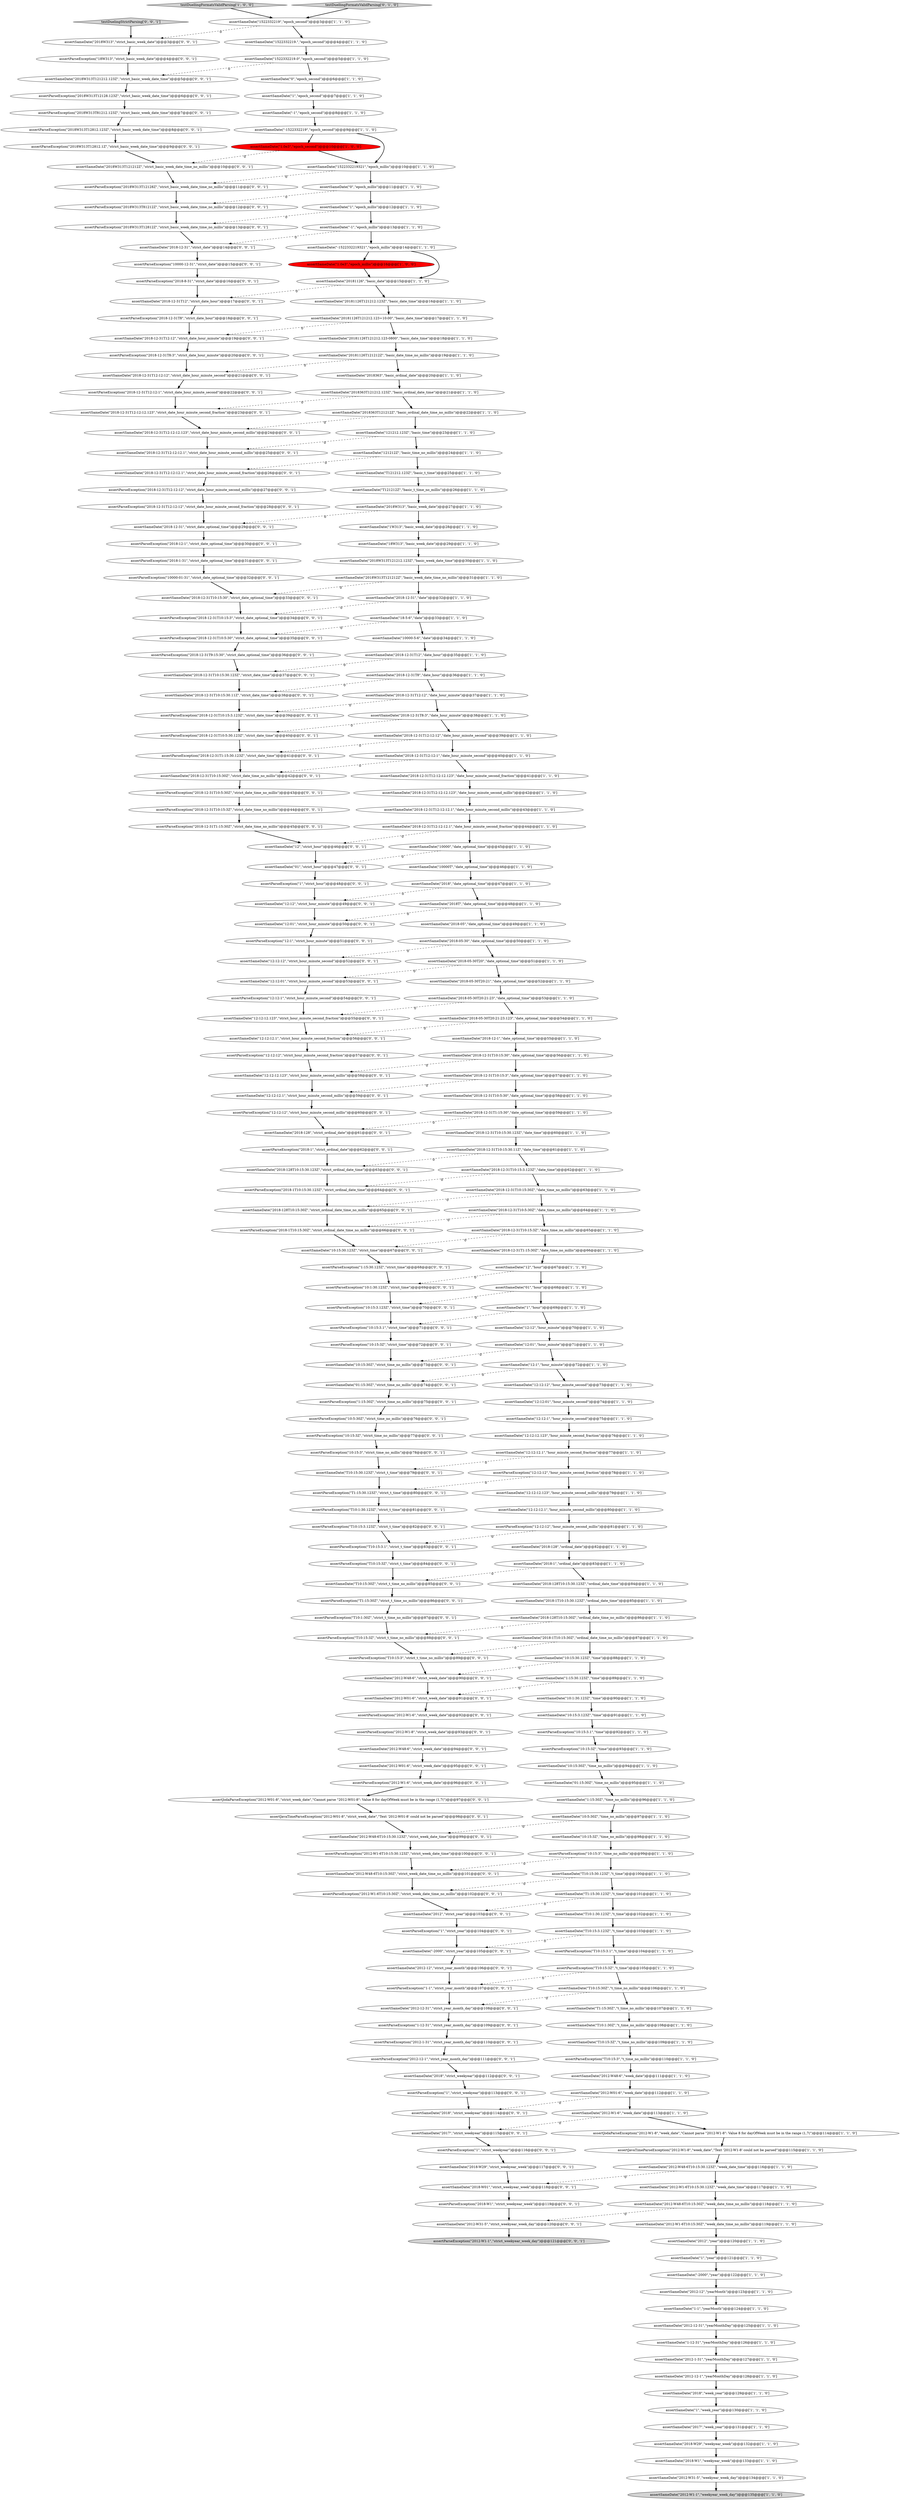 digraph {
100 [style = filled, label = "assertSameDate(\"2018-05-30T20:21:23.123\",\"date_optional_time\")@@@54@@@['1', '1', '0']", fillcolor = white, shape = ellipse image = "AAA0AAABBB1BBB"];
127 [style = filled, label = "assertSameDate(\"2018363T121212Z\",\"basic_ordinal_date_time_no_millis\")@@@22@@@['1', '1', '0']", fillcolor = white, shape = ellipse image = "AAA0AAABBB1BBB"];
180 [style = filled, label = "assertParseException(\"T1:15:30Z\",\"strict_t_time_no_millis\")@@@86@@@['0', '0', '1']", fillcolor = white, shape = ellipse image = "AAA0AAABBB3BBB"];
216 [style = filled, label = "assertParseException(\"2012-W1-6T10:15:30Z\",\"strict_week_date_time_no_millis\")@@@102@@@['0', '0', '1']", fillcolor = white, shape = ellipse image = "AAA0AAABBB3BBB"];
239 [style = filled, label = "assertParseException(\"2012-W1-6T10:15:30.123Z\",\"strict_week_date_time\")@@@100@@@['0', '0', '1']", fillcolor = white, shape = ellipse image = "AAA0AAABBB3BBB"];
90 [style = filled, label = "assertSameDate(\"2018-12-31T12:12:12\",\"date_hour_minute_second\")@@@39@@@['1', '1', '0']", fillcolor = white, shape = ellipse image = "AAA0AAABBB1BBB"];
236 [style = filled, label = "assertSameDate(\"2018-W01\",\"strict_weekyear_week\")@@@118@@@['0', '0', '1']", fillcolor = white, shape = ellipse image = "AAA0AAABBB3BBB"];
157 [style = filled, label = "assertParseException(\"10000-01-31\",\"strict_date_optional_time\")@@@32@@@['0', '0', '1']", fillcolor = white, shape = ellipse image = "AAA0AAABBB3BBB"];
163 [style = filled, label = "assertSameDate(\"2018W313T121212Z\",\"strict_basic_week_date_time_no_millis\")@@@10@@@['0', '0', '1']", fillcolor = white, shape = ellipse image = "AAA0AAABBB3BBB"];
11 [style = filled, label = "assertSameDate(\"2018-05-30T20\",\"date_optional_time\")@@@51@@@['1', '1', '0']", fillcolor = white, shape = ellipse image = "AAA0AAABBB1BBB"];
86 [style = filled, label = "assertSameDate(\"-1522332219\",\"epoch_second\")@@@9@@@['1', '1', '0']", fillcolor = white, shape = ellipse image = "AAA0AAABBB1BBB"];
162 [style = filled, label = "assertParseException(\"10:15:3.123Z\",\"strict_time\")@@@70@@@['0', '0', '1']", fillcolor = white, shape = ellipse image = "AAA0AAABBB3BBB"];
92 [style = filled, label = "assertSameDate(\"2018W313T121212.123Z\",\"basic_week_date_time\")@@@30@@@['1', '1', '0']", fillcolor = white, shape = ellipse image = "AAA0AAABBB1BBB"];
202 [style = filled, label = "assertSameDate(\"2018-12-31T12:12:12.1\",\"strict_date_hour_minute_second_fraction\")@@@26@@@['0', '0', '1']", fillcolor = white, shape = ellipse image = "AAA0AAABBB3BBB"];
37 [style = filled, label = "assertSameDate(\"10000-5-6\",\"date\")@@@34@@@['1', '1', '0']", fillcolor = white, shape = ellipse image = "AAA0AAABBB1BBB"];
130 [style = filled, label = "assertSameDate(\"2012-W31-5\",\"weekyear_week_day\")@@@134@@@['1', '1', '0']", fillcolor = white, shape = ellipse image = "AAA0AAABBB1BBB"];
32 [style = filled, label = "assertSameDate(\"1522332219.\",\"epoch_second\")@@@4@@@['1', '1', '0']", fillcolor = white, shape = ellipse image = "AAA0AAABBB1BBB"];
195 [style = filled, label = "assertSameDate(\"2018-12-31\",\"strict_date_optional_time\")@@@29@@@['0', '0', '1']", fillcolor = white, shape = ellipse image = "AAA0AAABBB3BBB"];
231 [style = filled, label = "assertSameDate(\"2018-12-31T12:12:12.123\",\"strict_date_hour_minute_second_millis\")@@@24@@@['0', '0', '1']", fillcolor = white, shape = ellipse image = "AAA0AAABBB3BBB"];
190 [style = filled, label = "assertParseException(\"2018W313T12128.123Z\",\"strict_basic_week_date_time\")@@@6@@@['0', '0', '1']", fillcolor = white, shape = ellipse image = "AAA0AAABBB3BBB"];
3 [style = filled, label = "assertSameDate(\"10000T\",\"date_optional_time\")@@@46@@@['1', '1', '0']", fillcolor = white, shape = ellipse image = "AAA0AAABBB1BBB"];
80 [style = filled, label = "assertSameDate(\"01\",\"hour\")@@@68@@@['1', '1', '0']", fillcolor = white, shape = ellipse image = "AAA0AAABBB1BBB"];
178 [style = filled, label = "assertParseException(\"T10:15:3Z\",\"strict_t_time_no_millis\")@@@88@@@['0', '0', '1']", fillcolor = white, shape = ellipse image = "AAA0AAABBB3BBB"];
84 [style = filled, label = "assertSameDate(\"2012-W48-6\",\"week_date\")@@@111@@@['1', '1', '0']", fillcolor = white, shape = ellipse image = "AAA0AAABBB1BBB"];
245 [style = filled, label = "assertSameDate(\"2018-12-31T12:12\",\"strict_date_hour_minute\")@@@19@@@['0', '0', '1']", fillcolor = white, shape = ellipse image = "AAA0AAABBB3BBB"];
108 [style = filled, label = "assertSameDate(\"2018-12-31T10:15:3\",\"date_optional_time\")@@@57@@@['1', '1', '0']", fillcolor = white, shape = ellipse image = "AAA0AAABBB1BBB"];
42 [style = filled, label = "assertSameDate(\"12:12:12.1\",\"hour_minute_second_millis\")@@@80@@@['1', '1', '0']", fillcolor = white, shape = ellipse image = "AAA0AAABBB1BBB"];
28 [style = filled, label = "assertSameDate(\"2018363\",\"basic_ordinal_date\")@@@20@@@['1', '1', '0']", fillcolor = white, shape = ellipse image = "AAA0AAABBB1BBB"];
56 [style = filled, label = "assertSameDate(\"2018W313T121212Z\",\"basic_week_date_time_no_millis\")@@@31@@@['1', '1', '0']", fillcolor = white, shape = ellipse image = "AAA0AAABBB1BBB"];
50 [style = filled, label = "assertSameDate(\"2018-128\",\"ordinal_date\")@@@82@@@['1', '1', '0']", fillcolor = white, shape = ellipse image = "AAA0AAABBB1BBB"];
137 [style = filled, label = "assertParseException(\"2018W313T12128Z\",\"strict_basic_week_date_time_no_millis\")@@@11@@@['0', '0', '1']", fillcolor = white, shape = ellipse image = "AAA0AAABBB3BBB"];
232 [style = filled, label = "assertParseException(\"1:15:30.123Z\",\"strict_time\")@@@68@@@['0', '0', '1']", fillcolor = white, shape = ellipse image = "AAA0AAABBB3BBB"];
221 [style = filled, label = "testDuelingStrictParsing['0', '0', '1']", fillcolor = lightgray, shape = diamond image = "AAA0AAABBB3BBB"];
14 [style = filled, label = "testDuellingFormatsValidParsing['1', '0', '0']", fillcolor = lightgray, shape = diamond image = "AAA0AAABBB1BBB"];
159 [style = filled, label = "assertParseException(\"2018-12-31T10:15:3Z\",\"strict_date_time_no_millis\")@@@44@@@['0', '0', '1']", fillcolor = white, shape = ellipse image = "AAA0AAABBB3BBB"];
233 [style = filled, label = "assertParseException(\"18W313\",\"strict_basic_week_date\")@@@4@@@['0', '0', '1']", fillcolor = white, shape = ellipse image = "AAA0AAABBB3BBB"];
153 [style = filled, label = "assertParseException(\"1\",\"strict_weekyear\")@@@116@@@['0', '0', '1']", fillcolor = white, shape = ellipse image = "AAA0AAABBB3BBB"];
256 [style = filled, label = "assertParseException(\"T10:1:30Z\",\"strict_t_time_no_millis\")@@@87@@@['0', '0', '1']", fillcolor = white, shape = ellipse image = "AAA0AAABBB3BBB"];
176 [style = filled, label = "assertParseException(\"10:15:3.1\",\"strict_time\")@@@71@@@['0', '0', '1']", fillcolor = white, shape = ellipse image = "AAA0AAABBB3BBB"];
75 [style = filled, label = "assertSameDate(\"2018-12-31T1:15:30\",\"date_optional_time\")@@@59@@@['1', '1', '0']", fillcolor = white, shape = ellipse image = "AAA0AAABBB1BBB"];
138 [style = filled, label = "assertParseException(\"12:12:12\",\"strict_hour_minute_second_millis\")@@@60@@@['0', '0', '1']", fillcolor = white, shape = ellipse image = "AAA0AAABBB3BBB"];
95 [style = filled, label = "assertSameDate(\"1W313\",\"basic_week_date\")@@@28@@@['1', '1', '0']", fillcolor = white, shape = ellipse image = "AAA0AAABBB1BBB"];
36 [style = filled, label = "assertSameDate(\"2018-12-31T12:12:1\",\"date_hour_minute_second\")@@@40@@@['1', '1', '0']", fillcolor = white, shape = ellipse image = "AAA0AAABBB1BBB"];
96 [style = filled, label = "assertSameDate(\"T1:15:30.123Z\",\"t_time\")@@@101@@@['1', '1', '0']", fillcolor = white, shape = ellipse image = "AAA0AAABBB1BBB"];
200 [style = filled, label = "assertParseException(\"2018-12-31T9:15:30\",\"strict_date_optional_time\")@@@36@@@['0', '0', '1']", fillcolor = white, shape = ellipse image = "AAA0AAABBB3BBB"];
118 [style = filled, label = "assertSameDate(\"12:12:1\",\"hour_minute_second\")@@@75@@@['1', '1', '0']", fillcolor = white, shape = ellipse image = "AAA0AAABBB1BBB"];
227 [style = filled, label = "assertSameDate(\"2018-128T10:15:30Z\",\"strict_ordinal_date_time_no_millis\")@@@65@@@['0', '0', '1']", fillcolor = white, shape = ellipse image = "AAA0AAABBB3BBB"];
64 [style = filled, label = "assertSameDate(\"2018-12-31T10:15:30Z\",\"date_time_no_millis\")@@@63@@@['1', '1', '0']", fillcolor = white, shape = ellipse image = "AAA0AAABBB1BBB"];
124 [style = filled, label = "assertSameDate(\"2018-05\",\"date_optional_time\")@@@49@@@['1', '1', '0']", fillcolor = white, shape = ellipse image = "AAA0AAABBB1BBB"];
85 [style = filled, label = "assertSameDate(\"2018-128T10:15:30Z\",\"ordinal_date_time_no_millis\")@@@86@@@['1', '1', '0']", fillcolor = white, shape = ellipse image = "AAA0AAABBB1BBB"];
122 [style = filled, label = "assertSameDate(\"20181126\",\"basic_date\")@@@15@@@['1', '1', '0']", fillcolor = white, shape = ellipse image = "AAA0AAABBB1BBB"];
33 [style = filled, label = "assertSameDate(\"2018-12-31T12:12:12.1\",\"date_hour_minute_second_fraction\")@@@44@@@['1', '1', '0']", fillcolor = white, shape = ellipse image = "AAA0AAABBB1BBB"];
19 [style = filled, label = "assertSameDate(\"2017\",\"week_year\")@@@131@@@['1', '1', '0']", fillcolor = white, shape = ellipse image = "AAA0AAABBB1BBB"];
45 [style = filled, label = "assertParseException(\"10:15:3.1\",\"time\")@@@92@@@['1', '1', '0']", fillcolor = white, shape = ellipse image = "AAA0AAABBB1BBB"];
168 [style = filled, label = "assertParseException(\"2018-12-31T1:15:30.123Z\",\"strict_date_time\")@@@41@@@['0', '0', '1']", fillcolor = white, shape = ellipse image = "AAA0AAABBB3BBB"];
68 [style = filled, label = "assertSameDate(\"10:15:30Z\",\"time_no_millis\")@@@94@@@['1', '1', '0']", fillcolor = white, shape = ellipse image = "AAA0AAABBB1BBB"];
218 [style = filled, label = "assertParseException(\"T1:15:30.123Z\",\"strict_t_time\")@@@80@@@['0', '0', '1']", fillcolor = white, shape = ellipse image = "AAA0AAABBB3BBB"];
237 [style = filled, label = "assertParseException(\"1-1\",\"strict_year_month\")@@@107@@@['0', '0', '1']", fillcolor = white, shape = ellipse image = "AAA0AAABBB3BBB"];
173 [style = filled, label = "assertParseException(\"2018-12-31T8:3\",\"strict_date_hour_minute\")@@@20@@@['0', '0', '1']", fillcolor = white, shape = ellipse image = "AAA0AAABBB3BBB"];
252 [style = filled, label = "assertSameDate(\"12:12:12.123\",\"strict_hour_minute_second_fraction\")@@@55@@@['0', '0', '1']", fillcolor = white, shape = ellipse image = "AAA0AAABBB3BBB"];
181 [style = filled, label = "assertParseException(\"2018-12-31T12:12:12\",\"strict_date_hour_minute_second_millis\")@@@27@@@['0', '0', '1']", fillcolor = white, shape = ellipse image = "AAA0AAABBB3BBB"];
54 [style = filled, label = "assertSameDate(\"2018-1\",\"ordinal_date\")@@@83@@@['1', '1', '0']", fillcolor = white, shape = ellipse image = "AAA0AAABBB1BBB"];
47 [style = filled, label = "assertSameDate(\"2018-128T10:15:30.123Z\",\"ordinal_date_time\")@@@84@@@['1', '1', '0']", fillcolor = white, shape = ellipse image = "AAA0AAABBB1BBB"];
12 [style = filled, label = "assertSameDate(\"T10:15:3.123Z\",\"t_time\")@@@103@@@['1', '1', '0']", fillcolor = white, shape = ellipse image = "AAA0AAABBB1BBB"];
93 [style = filled, label = "assertSameDate(\"1.0e3\",\"epoch_millis\")@@@16@@@['1', '0', '0']", fillcolor = red, shape = ellipse image = "AAA1AAABBB1BBB"];
26 [style = filled, label = "assertParseException(\"12:12:12\",\"hour_minute_second_millis\")@@@81@@@['1', '1', '0']", fillcolor = white, shape = ellipse image = "AAA0AAABBB1BBB"];
43 [style = filled, label = "assertSameDate(\"T121212Z\",\"basic_t_time_no_millis\")@@@26@@@['1', '1', '0']", fillcolor = white, shape = ellipse image = "AAA0AAABBB1BBB"];
154 [style = filled, label = "assertSameDate(\"2018-12-31T12:12:12\",\"strict_date_hour_minute_second\")@@@21@@@['0', '0', '1']", fillcolor = white, shape = ellipse image = "AAA0AAABBB3BBB"];
240 [style = filled, label = "assertSameDate(\"2018-12-31T10:15:30.123Z\",\"strict_date_time\")@@@37@@@['0', '0', '1']", fillcolor = white, shape = ellipse image = "AAA0AAABBB3BBB"];
76 [style = filled, label = "assertSameDate(\"2018-12-31T10:5:30\",\"date_optional_time\")@@@58@@@['1', '1', '0']", fillcolor = white, shape = ellipse image = "AAA0AAABBB1BBB"];
213 [style = filled, label = "assertSameDate(\"2012\",\"strict_year\")@@@103@@@['0', '0', '1']", fillcolor = white, shape = ellipse image = "AAA0AAABBB3BBB"];
99 [style = filled, label = "assertSameDate(\"12:12:12\",\"hour_minute_second\")@@@73@@@['1', '1', '0']", fillcolor = white, shape = ellipse image = "AAA0AAABBB1BBB"];
141 [style = filled, label = "assertParseException(\"10:15:3Z\",\"strict_time_no_millis\")@@@77@@@['0', '0', '1']", fillcolor = white, shape = ellipse image = "AAA0AAABBB3BBB"];
172 [style = filled, label = "assertParseException(\"12:12:1\",\"strict_hour_minute_second\")@@@54@@@['0', '0', '1']", fillcolor = white, shape = ellipse image = "AAA0AAABBB3BBB"];
251 [style = filled, label = "assertSameDate(\"2012-W48-6\",\"strict_week_date\")@@@90@@@['0', '0', '1']", fillcolor = white, shape = ellipse image = "AAA0AAABBB3BBB"];
209 [style = filled, label = "assertSameDate(\"2018-12-31T10:15:30\",\"strict_date_optional_time\")@@@33@@@['0', '0', '1']", fillcolor = white, shape = ellipse image = "AAA0AAABBB3BBB"];
9 [style = filled, label = "assertSameDate(\"1522332219\",\"epoch_second\")@@@3@@@['1', '1', '0']", fillcolor = white, shape = ellipse image = "AAA0AAABBB1BBB"];
65 [style = filled, label = "assertSameDate(\"12:12:12.123\",\"hour_minute_second_millis\")@@@79@@@['1', '1', '0']", fillcolor = white, shape = ellipse image = "AAA0AAABBB1BBB"];
164 [style = filled, label = "assertSameDate(\"01:15:30Z\",\"strict_time_no_millis\")@@@74@@@['0', '0', '1']", fillcolor = white, shape = ellipse image = "AAA0AAABBB3BBB"];
115 [style = filled, label = "assertJodaParseException(\"2012-W1-8\",\"week_date\",\"Cannot parse \"2012-W1-8\": Value 8 for dayOfWeek must be in the range (1,7(\")@@@114@@@['1', '1', '0']", fillcolor = white, shape = ellipse image = "AAA0AAABBB1BBB"];
125 [style = filled, label = "assertSameDate(\"T121212.123Z\",\"basic_t_time\")@@@25@@@['1', '1', '0']", fillcolor = white, shape = ellipse image = "AAA0AAABBB1BBB"];
1 [style = filled, label = "assertJavaTimeParseException(\"2012-W1-8\",\"week_date\",\"Text '2012-W1-8' could not be parsed\")@@@115@@@['1', '1', '0']", fillcolor = white, shape = ellipse image = "AAA0AAABBB1BBB"];
204 [style = filled, label = "assertParseException(\"2012-12-1\",\"strict_year_month_day\")@@@111@@@['0', '0', '1']", fillcolor = white, shape = ellipse image = "AAA0AAABBB3BBB"];
58 [style = filled, label = "assertSameDate(\"1\",\"epoch_millis\")@@@12@@@['1', '1', '0']", fillcolor = white, shape = ellipse image = "AAA0AAABBB1BBB"];
21 [style = filled, label = "assertSameDate(\"12:12:01\",\"hour_minute_second\")@@@74@@@['1', '1', '0']", fillcolor = white, shape = ellipse image = "AAA0AAABBB1BBB"];
67 [style = filled, label = "assertSameDate(\"1522332219321\",\"epoch_millis\")@@@10@@@['1', '1', '0']", fillcolor = white, shape = ellipse image = "AAA0AAABBB1BBB"];
57 [style = filled, label = "assertSameDate(\"0\",\"epoch_second\")@@@6@@@['1', '1', '0']", fillcolor = white, shape = ellipse image = "AAA0AAABBB1BBB"];
129 [style = filled, label = "assertSameDate(\"2018-12-31T12:12:12.123\",\"date_hour_minute_second_millis\")@@@42@@@['1', '1', '0']", fillcolor = white, shape = ellipse image = "AAA0AAABBB1BBB"];
105 [style = filled, label = "assertSameDate(\"2018\",\"date_optional_time\")@@@47@@@['1', '1', '0']", fillcolor = white, shape = ellipse image = "AAA0AAABBB1BBB"];
114 [style = filled, label = "assertSameDate(\"121212Z\",\"basic_time_no_millis\")@@@24@@@['1', '1', '0']", fillcolor = white, shape = ellipse image = "AAA0AAABBB1BBB"];
55 [style = filled, label = "assertParseException(\"T10:15:3\",\"t_time_no_millis\")@@@110@@@['1', '1', '0']", fillcolor = white, shape = ellipse image = "AAA0AAABBB1BBB"];
73 [style = filled, label = "assertSameDate(\"2018-12-1\",\"date_optional_time\")@@@55@@@['1', '1', '0']", fillcolor = white, shape = ellipse image = "AAA0AAABBB1BBB"];
31 [style = filled, label = "assertSameDate(\"2012-W1-6T10:15:30.123Z\",\"week_date_time\")@@@117@@@['1', '1', '0']", fillcolor = white, shape = ellipse image = "AAA0AAABBB1BBB"];
112 [style = filled, label = "assertSameDate(\"2012-W48-6T10:15:30.123Z\",\"week_date_time\")@@@116@@@['1', '1', '0']", fillcolor = white, shape = ellipse image = "AAA0AAABBB1BBB"];
166 [style = filled, label = "assertSameDate(\"-2000\",\"strict_year\")@@@105@@@['0', '0', '1']", fillcolor = white, shape = ellipse image = "AAA0AAABBB3BBB"];
254 [style = filled, label = "assertParseException(\"2018-W1\",\"strict_weekyear_week\")@@@119@@@['0', '0', '1']", fillcolor = white, shape = ellipse image = "AAA0AAABBB3BBB"];
179 [style = filled, label = "assertParseException(\"2018-12-1\",\"strict_date_optional_time\")@@@30@@@['0', '0', '1']", fillcolor = white, shape = ellipse image = "AAA0AAABBB3BBB"];
175 [style = filled, label = "assertSameDate(\"2018\",\"strict_weekyear\")@@@114@@@['0', '0', '1']", fillcolor = white, shape = ellipse image = "AAA0AAABBB3BBB"];
182 [style = filled, label = "assertSameDate(\"12:12:12\",\"strict_hour_minute_second\")@@@52@@@['0', '0', '1']", fillcolor = white, shape = ellipse image = "AAA0AAABBB3BBB"];
203 [style = filled, label = "assertParseException(\"2018-12-31T12:12:1\",\"strict_date_hour_minute_second\")@@@22@@@['0', '0', '1']", fillcolor = white, shape = ellipse image = "AAA0AAABBB3BBB"];
243 [style = filled, label = "assertParseException(\"10:1:30.123Z\",\"strict_time\")@@@69@@@['0', '0', '1']", fillcolor = white, shape = ellipse image = "AAA0AAABBB3BBB"];
170 [style = filled, label = "assertSameDate(\"2018-12-31T10:15:30.11Z\",\"strict_date_time\")@@@38@@@['0', '0', '1']", fillcolor = white, shape = ellipse image = "AAA0AAABBB3BBB"];
82 [style = filled, label = "assertSameDate(\"-1522332219321\",\"epoch_millis\")@@@14@@@['1', '1', '0']", fillcolor = white, shape = ellipse image = "AAA0AAABBB1BBB"];
149 [style = filled, label = "assertSameDate(\"2018-W29\",\"strict_weekyear_week\")@@@117@@@['0', '0', '1']", fillcolor = white, shape = ellipse image = "AAA0AAABBB3BBB"];
219 [style = filled, label = "assertJavaTimeParseException(\"2012-W01-8\",\"strict_week_date\",\"Text '2012-W01-8' could not be parsed\")@@@98@@@['0', '0', '1']", fillcolor = white, shape = ellipse image = "AAA0AAABBB3BBB"];
161 [style = filled, label = "assertJodaParseException(\"2012-W01-8\",\"strict_week_date\",\"Cannot parse \"2012-W01-8\": Value 8 for dayOfWeek must be in the range (1,7(\")@@@97@@@['0', '0', '1']", fillcolor = white, shape = ellipse image = "AAA0AAABBB3BBB"];
24 [style = filled, label = "assertParseException(\"T10:15:3Z\",\"t_time\")@@@105@@@['1', '1', '0']", fillcolor = white, shape = ellipse image = "AAA0AAABBB1BBB"];
66 [style = filled, label = "assertSameDate(\"10:15:30.123Z\",\"time\")@@@88@@@['1', '1', '0']", fillcolor = white, shape = ellipse image = "AAA0AAABBB1BBB"];
117 [style = filled, label = "assertSameDate(\"18-5-6\",\"date\")@@@33@@@['1', '1', '0']", fillcolor = white, shape = ellipse image = "AAA0AAABBB1BBB"];
74 [style = filled, label = "assertSameDate(\"2012-W48-6T10:15:30Z\",\"week_date_time_no_millis\")@@@118@@@['1', '1', '0']", fillcolor = white, shape = ellipse image = "AAA0AAABBB1BBB"];
2 [style = filled, label = "assertSameDate(\"10:5:30Z\",\"time_no_millis\")@@@97@@@['1', '1', '0']", fillcolor = white, shape = ellipse image = "AAA0AAABBB1BBB"];
94 [style = filled, label = "assertSameDate(\"2018-12-31T1:15:30Z\",\"date_time_no_millis\")@@@66@@@['1', '1', '0']", fillcolor = white, shape = ellipse image = "AAA0AAABBB1BBB"];
120 [style = filled, label = "assertSameDate(\"1-12-31\",\"yearMonthDay\")@@@126@@@['1', '1', '0']", fillcolor = white, shape = ellipse image = "AAA0AAABBB1BBB"];
156 [style = filled, label = "assertParseException(\"2018-1\",\"strict_ordinal_date\")@@@62@@@['0', '0', '1']", fillcolor = white, shape = ellipse image = "AAA0AAABBB3BBB"];
158 [style = filled, label = "assertSameDate(\"2012-12-31\",\"strict_year_month_day\")@@@108@@@['0', '0', '1']", fillcolor = white, shape = ellipse image = "AAA0AAABBB3BBB"];
40 [style = filled, label = "assertSameDate(\"1\",\"hour\")@@@69@@@['1', '1', '0']", fillcolor = white, shape = ellipse image = "AAA0AAABBB1BBB"];
126 [style = filled, label = "assertSameDate(\"T10:15:30Z\",\"t_time_no_millis\")@@@106@@@['1', '1', '0']", fillcolor = white, shape = ellipse image = "AAA0AAABBB1BBB"];
133 [style = filled, label = "assertSameDate(\"12:01\",\"hour_minute\")@@@71@@@['1', '1', '0']", fillcolor = white, shape = ellipse image = "AAA0AAABBB1BBB"];
48 [style = filled, label = "assertSameDate(\"1.0e3\",\"epoch_second\")@@@10@@@['1', '0', '0']", fillcolor = red, shape = ellipse image = "AAA1AAABBB1BBB"];
189 [style = filled, label = "assertParseException(\"2018-12-31T12:12:12\",\"strict_date_hour_minute_second_fraction\")@@@28@@@['0', '0', '1']", fillcolor = white, shape = ellipse image = "AAA0AAABBB3BBB"];
91 [style = filled, label = "assertSameDate(\"T10:1:30.123Z\",\"t_time\")@@@102@@@['1', '1', '0']", fillcolor = white, shape = ellipse image = "AAA0AAABBB1BBB"];
128 [style = filled, label = "assertSameDate(\"T10:15:30.123Z\",\"t_time\")@@@100@@@['1', '1', '0']", fillcolor = white, shape = ellipse image = "AAA0AAABBB1BBB"];
44 [style = filled, label = "assertSameDate(\"-2000\",\"year\")@@@122@@@['1', '1', '0']", fillcolor = white, shape = ellipse image = "AAA0AAABBB1BBB"];
150 [style = filled, label = "assertSameDate(\"12:12:12.123\",\"strict_hour_minute_second_millis\")@@@58@@@['0', '0', '1']", fillcolor = white, shape = ellipse image = "AAA0AAABBB3BBB"];
194 [style = filled, label = "assertParseException(\"2018-1-31\",\"strict_date_optional_time\")@@@31@@@['0', '0', '1']", fillcolor = white, shape = ellipse image = "AAA0AAABBB3BBB"];
7 [style = filled, label = "assertSameDate(\"2018-12-31T12:12:12.123\",\"date_hour_minute_second_fraction\")@@@41@@@['1', '1', '0']", fillcolor = white, shape = ellipse image = "AAA0AAABBB1BBB"];
241 [style = filled, label = "assertParseException(\"10:15:3Z\",\"strict_time\")@@@72@@@['0', '0', '1']", fillcolor = white, shape = ellipse image = "AAA0AAABBB3BBB"];
18 [style = filled, label = "assertSameDate(\"1-1\",\"yearMonth\")@@@124@@@['1', '1', '0']", fillcolor = white, shape = ellipse image = "AAA0AAABBB1BBB"];
210 [style = filled, label = "assertParseException(\"2018W313T12812Z\",\"strict_basic_week_date_time_no_millis\")@@@13@@@['0', '0', '1']", fillcolor = white, shape = ellipse image = "AAA0AAABBB3BBB"];
228 [style = filled, label = "assertParseException(\"T10:15:3.123Z\",\"strict_t_time\")@@@82@@@['0', '0', '1']", fillcolor = white, shape = ellipse image = "AAA0AAABBB3BBB"];
187 [style = filled, label = "assertSameDate(\"2018W313T121212.123Z\",\"strict_basic_week_date_time\")@@@5@@@['0', '0', '1']", fillcolor = white, shape = ellipse image = "AAA0AAABBB3BBB"];
136 [style = filled, label = "testDuellingFormatsValidParsing['0', '1', '0']", fillcolor = lightgray, shape = diamond image = "AAA0AAABBB2BBB"];
242 [style = filled, label = "assertSameDate(\"10:15:30Z\",\"strict_time_no_millis\")@@@73@@@['0', '0', '1']", fillcolor = white, shape = ellipse image = "AAA0AAABBB3BBB"];
188 [style = filled, label = "assertParseException(\"1\",\"strict_weekyear\")@@@113@@@['0', '0', '1']", fillcolor = white, shape = ellipse image = "AAA0AAABBB3BBB"];
35 [style = filled, label = "assertSameDate(\"12:12\",\"hour_minute\")@@@70@@@['1', '1', '0']", fillcolor = white, shape = ellipse image = "AAA0AAABBB1BBB"];
41 [style = filled, label = "assertSameDate(\"2018-12-31\",\"date\")@@@32@@@['1', '1', '0']", fillcolor = white, shape = ellipse image = "AAA0AAABBB1BBB"];
121 [style = filled, label = "assertSameDate(\"1:15:30Z\",\"time_no_millis\")@@@96@@@['1', '1', '0']", fillcolor = white, shape = ellipse image = "AAA0AAABBB1BBB"];
109 [style = filled, label = "assertSameDate(\"1522332219.0\",\"epoch_second\")@@@5@@@['1', '1', '0']", fillcolor = white, shape = ellipse image = "AAA0AAABBB1BBB"];
53 [style = filled, label = "assertSameDate(\"2012\",\"year\")@@@120@@@['1', '1', '0']", fillcolor = white, shape = ellipse image = "AAA0AAABBB1BBB"];
217 [style = filled, label = "assertSameDate(\"2018-12-31\",\"strict_date\")@@@14@@@['0', '0', '1']", fillcolor = white, shape = ellipse image = "AAA0AAABBB3BBB"];
116 [style = filled, label = "assertSameDate(\"121212.123Z\",\"basic_time\")@@@23@@@['1', '1', '0']", fillcolor = white, shape = ellipse image = "AAA0AAABBB1BBB"];
79 [style = filled, label = "assertSameDate(\"10000\",\"date_optional_time\")@@@45@@@['1', '1', '0']", fillcolor = white, shape = ellipse image = "AAA0AAABBB1BBB"];
198 [style = filled, label = "assertSameDate(\"2018-12-31T10:15:30Z\",\"strict_date_time_no_millis\")@@@42@@@['0', '0', '1']", fillcolor = white, shape = ellipse image = "AAA0AAABBB3BBB"];
4 [style = filled, label = "assertSameDate(\"10:15:3Z\",\"time_no_millis\")@@@98@@@['1', '1', '0']", fillcolor = white, shape = ellipse image = "AAA0AAABBB1BBB"];
119 [style = filled, label = "assertSameDate(\"-1\",\"epoch_millis\")@@@13@@@['1', '1', '0']", fillcolor = white, shape = ellipse image = "AAA0AAABBB1BBB"];
247 [style = filled, label = "assertParseException(\"T10:15:3\",\"strict_t_time_no_millis\")@@@89@@@['0', '0', '1']", fillcolor = white, shape = ellipse image = "AAA0AAABBB3BBB"];
177 [style = filled, label = "assertParseException(\"2018-12-31T10:5:30\",\"strict_date_optional_time\")@@@35@@@['0', '0', '1']", fillcolor = white, shape = ellipse image = "AAA0AAABBB3BBB"];
52 [style = filled, label = "assertSameDate(\"12:1\",\"hour_minute\")@@@72@@@['1', '1', '0']", fillcolor = white, shape = ellipse image = "AAA0AAABBB1BBB"];
49 [style = filled, label = "assertSameDate(\"2018-05-30T20:21:23\",\"date_optional_time\")@@@53@@@['1', '1', '0']", fillcolor = white, shape = ellipse image = "AAA0AAABBB1BBB"];
147 [style = filled, label = "assertParseException(\"2018W313T81212Z\",\"strict_basic_week_date_time_no_millis\")@@@12@@@['0', '0', '1']", fillcolor = white, shape = ellipse image = "AAA0AAABBB3BBB"];
135 [style = filled, label = "assertSameDate(\"10:15:3.123Z\",\"time\")@@@91@@@['1', '1', '0']", fillcolor = white, shape = ellipse image = "AAA0AAABBB1BBB"];
151 [style = filled, label = "assertSameDate(\"01\",\"strict_hour\")@@@47@@@['0', '0', '1']", fillcolor = white, shape = ellipse image = "AAA0AAABBB3BBB"];
220 [style = filled, label = "assertParseException(\"2018-12-31T1:15:30Z\",\"strict_date_time_no_millis\")@@@45@@@['0', '0', '1']", fillcolor = white, shape = ellipse image = "AAA0AAABBB3BBB"];
246 [style = filled, label = "assertParseException(\"1-12-31\",\"strict_year_month_day\")@@@109@@@['0', '0', '1']", fillcolor = white, shape = ellipse image = "AAA0AAABBB3BBB"];
255 [style = filled, label = "assertSameDate(\"12:12\",\"strict_hour_minute\")@@@49@@@['0', '0', '1']", fillcolor = white, shape = ellipse image = "AAA0AAABBB3BBB"];
253 [style = filled, label = "assertSameDate(\"2018-128\",\"strict_ordinal_date\")@@@61@@@['0', '0', '1']", fillcolor = white, shape = ellipse image = "AAA0AAABBB3BBB"];
97 [style = filled, label = "assertSameDate(\"2018\",\"week_year\")@@@129@@@['1', '1', '0']", fillcolor = white, shape = ellipse image = "AAA0AAABBB1BBB"];
15 [style = filled, label = "assertSameDate(\"2018-12-31T10:15:30.123Z\",\"date_time\")@@@60@@@['1', '1', '0']", fillcolor = white, shape = ellipse image = "AAA0AAABBB1BBB"];
211 [style = filled, label = "assertParseException(\"2018W313T81212.123Z\",\"strict_basic_week_date_time\")@@@7@@@['0', '0', '1']", fillcolor = white, shape = ellipse image = "AAA0AAABBB3BBB"];
102 [style = filled, label = "assertSameDate(\"12:12:12.123\",\"hour_minute_second_fraction\")@@@76@@@['1', '1', '0']", fillcolor = white, shape = ellipse image = "AAA0AAABBB1BBB"];
183 [style = filled, label = "assertSameDate(\"12:12:12.1\",\"strict_hour_minute_second_fraction\")@@@56@@@['0', '0', '1']", fillcolor = white, shape = ellipse image = "AAA0AAABBB3BBB"];
132 [style = filled, label = "assertSameDate(\"2012-W1-6T10:15:30Z\",\"week_date_time_no_millis\")@@@119@@@['1', '1', '0']", fillcolor = white, shape = ellipse image = "AAA0AAABBB1BBB"];
155 [style = filled, label = "assertSameDate(\"2012-W01-6\",\"strict_week_date\")@@@91@@@['0', '0', '1']", fillcolor = white, shape = ellipse image = "AAA0AAABBB3BBB"];
185 [style = filled, label = "assertParseException(\"2018-12-31T10:15:3.123Z\",\"strict_date_time\")@@@39@@@['0', '0', '1']", fillcolor = white, shape = ellipse image = "AAA0AAABBB3BBB"];
143 [style = filled, label = "assertParseException(\"1\",\"strict_hour\")@@@48@@@['0', '0', '1']", fillcolor = white, shape = ellipse image = "AAA0AAABBB3BBB"];
165 [style = filled, label = "assertSameDate(\"T10:15:30.123Z\",\"strict_t_time\")@@@79@@@['0', '0', '1']", fillcolor = white, shape = ellipse image = "AAA0AAABBB3BBB"];
229 [style = filled, label = "assertParseException(\"10000-12-31\",\"strict_date\")@@@15@@@['0', '0', '1']", fillcolor = white, shape = ellipse image = "AAA0AAABBB3BBB"];
207 [style = filled, label = "assertSameDate(\"12:12:01\",\"strict_hour_minute_second\")@@@53@@@['0', '0', '1']", fillcolor = white, shape = ellipse image = "AAA0AAABBB3BBB"];
5 [style = filled, label = "assertSameDate(\"20181126T121212Z\",\"basic_date_time_no_millis\")@@@19@@@['1', '1', '0']", fillcolor = white, shape = ellipse image = "AAA0AAABBB1BBB"];
20 [style = filled, label = "assertSameDate(\"2012-W1-1\",\"weekyear_week_day\")@@@135@@@['1', '1', '0']", fillcolor = lightgray, shape = ellipse image = "AAA0AAABBB1BBB"];
167 [style = filled, label = "assertSameDate(\"2018-12-31T12:12:12.123\",\"strict_date_hour_minute_second_fraction\")@@@23@@@['0', '0', '1']", fillcolor = white, shape = ellipse image = "AAA0AAABBB3BBB"];
234 [style = filled, label = "assertParseException(\"2018W313T12812.123Z\",\"strict_basic_week_date_time\")@@@8@@@['0', '0', '1']", fillcolor = white, shape = ellipse image = "AAA0AAABBB3BBB"];
23 [style = filled, label = "assertSameDate(\"2018-12-31T10:15:3.123Z\",\"date_time\")@@@62@@@['1', '1', '0']", fillcolor = white, shape = ellipse image = "AAA0AAABBB1BBB"];
51 [style = filled, label = "assertSameDate(\"2018-W29\",\"weekyear_week\")@@@132@@@['1', '1', '0']", fillcolor = white, shape = ellipse image = "AAA0AAABBB1BBB"];
38 [style = filled, label = "assertSameDate(\"2018-12-31T12:12:12.1\",\"date_hour_minute_second_millis\")@@@43@@@['1', '1', '0']", fillcolor = white, shape = ellipse image = "AAA0AAABBB1BBB"];
142 [style = filled, label = "assertSameDate(\"2012-W48-6\",\"strict_week_date\")@@@94@@@['0', '0', '1']", fillcolor = white, shape = ellipse image = "AAA0AAABBB3BBB"];
222 [style = filled, label = "assertSameDate(\"12\",\"strict_hour\")@@@46@@@['0', '0', '1']", fillcolor = white, shape = ellipse image = "AAA0AAABBB3BBB"];
171 [style = filled, label = "assertParseException(\"2018W313T12812.1Z\",\"strict_basic_week_date_time\")@@@9@@@['0', '0', '1']", fillcolor = white, shape = ellipse image = "AAA0AAABBB3BBB"];
226 [style = filled, label = "assertParseException(\"2018-12-31T10:5:30.123Z\",\"strict_date_time\")@@@40@@@['0', '0', '1']", fillcolor = white, shape = ellipse image = "AAA0AAABBB3BBB"];
196 [style = filled, label = "assertParseException(\"T10:15:3.1\",\"strict_t_time\")@@@83@@@['0', '0', '1']", fillcolor = white, shape = ellipse image = "AAA0AAABBB3BBB"];
103 [style = filled, label = "assertSameDate(\"2012-12-31\",\"yearMonthDay\")@@@125@@@['1', '1', '0']", fillcolor = white, shape = ellipse image = "AAA0AAABBB1BBB"];
69 [style = filled, label = "assertSameDate(\"1:15:30.123Z\",\"time\")@@@89@@@['1', '1', '0']", fillcolor = white, shape = ellipse image = "AAA0AAABBB1BBB"];
152 [style = filled, label = "assertParseException(\"2012-W1-1\",\"strict_weekyear_week_day\")@@@121@@@['0', '0', '1']", fillcolor = lightgray, shape = ellipse image = "AAA0AAABBB3BBB"];
87 [style = filled, label = "assertSameDate(\"10:1:30.123Z\",\"time\")@@@90@@@['1', '1', '0']", fillcolor = white, shape = ellipse image = "AAA0AAABBB1BBB"];
140 [style = filled, label = "assertSameDate(\"2018-12-31T12:12:12.1\",\"strict_date_hour_minute_second_millis\")@@@25@@@['0', '0', '1']", fillcolor = white, shape = ellipse image = "AAA0AAABBB3BBB"];
63 [style = filled, label = "assertSameDate(\"2018-12-31T10:15:3Z\",\"date_time_no_millis\")@@@65@@@['1', '1', '0']", fillcolor = white, shape = ellipse image = "AAA0AAABBB1BBB"];
238 [style = filled, label = "assertSameDate(\"2017\",\"strict_weekyear\")@@@115@@@['0', '0', '1']", fillcolor = white, shape = ellipse image = "AAA0AAABBB3BBB"];
27 [style = filled, label = "assertSameDate(\"2018-1T10:15:30Z\",\"ordinal_date_time_no_millis\")@@@87@@@['1', '1', '0']", fillcolor = white, shape = ellipse image = "AAA0AAABBB1BBB"];
10 [style = filled, label = "assertParseException(\"12:12:12\",\"hour_minute_second_fraction\")@@@78@@@['1', '1', '0']", fillcolor = white, shape = ellipse image = "AAA0AAABBB1BBB"];
29 [style = filled, label = "assertSameDate(\"T10:1:30Z\",\"t_time_no_millis\")@@@108@@@['1', '1', '0']", fillcolor = white, shape = ellipse image = "AAA0AAABBB1BBB"];
104 [style = filled, label = "assertSameDate(\"1\",\"year\")@@@121@@@['1', '1', '0']", fillcolor = white, shape = ellipse image = "AAA0AAABBB1BBB"];
0 [style = filled, label = "assertSameDate(\"2018-05-30\",\"date_optional_time\")@@@50@@@['1', '1', '0']", fillcolor = white, shape = ellipse image = "AAA0AAABBB1BBB"];
17 [style = filled, label = "assertSameDate(\"2018363T121212.123Z\",\"basic_ordinal_date_time\")@@@21@@@['1', '1', '0']", fillcolor = white, shape = ellipse image = "AAA0AAABBB1BBB"];
8 [style = filled, label = "assertSameDate(\"2018-1T10:15:30.123Z\",\"ordinal_date_time\")@@@85@@@['1', '1', '0']", fillcolor = white, shape = ellipse image = "AAA0AAABBB1BBB"];
34 [style = filled, label = "assertSameDate(\"12:12:12.1\",\"hour_minute_second_fraction\")@@@77@@@['1', '1', '0']", fillcolor = white, shape = ellipse image = "AAA0AAABBB1BBB"];
144 [style = filled, label = "assertParseException(\"T10:1:30.123Z\",\"strict_t_time\")@@@81@@@['0', '0', '1']", fillcolor = white, shape = ellipse image = "AAA0AAABBB3BBB"];
184 [style = filled, label = "assertSameDate(\"2018\",\"strict_weekyear\")@@@112@@@['0', '0', '1']", fillcolor = white, shape = ellipse image = "AAA0AAABBB3BBB"];
101 [style = filled, label = "assertSameDate(\"2018-W1\",\"weekyear_week\")@@@133@@@['1', '1', '0']", fillcolor = white, shape = ellipse image = "AAA0AAABBB1BBB"];
191 [style = filled, label = "assertParseException(\"2018-12-31T10:5:30Z\",\"strict_date_time_no_millis\")@@@43@@@['0', '0', '1']", fillcolor = white, shape = ellipse image = "AAA0AAABBB3BBB"];
205 [style = filled, label = "assertParseException(\"12:1\",\"strict_hour_minute\")@@@51@@@['0', '0', '1']", fillcolor = white, shape = ellipse image = "AAA0AAABBB3BBB"];
60 [style = filled, label = "assertSameDate(\"2018-12-31T12\",\"date_hour\")@@@35@@@['1', '1', '0']", fillcolor = white, shape = ellipse image = "AAA0AAABBB1BBB"];
134 [style = filled, label = "assertSameDate(\"2018-12-31T10:15:30\",\"date_optional_time\")@@@56@@@['1', '1', '0']", fillcolor = white, shape = ellipse image = "AAA0AAABBB1BBB"];
61 [style = filled, label = "assertSameDate(\"2012-12\",\"yearMonth\")@@@123@@@['1', '1', '0']", fillcolor = white, shape = ellipse image = "AAA0AAABBB1BBB"];
249 [style = filled, label = "assertSameDate(\"2018-12-31T12\",\"strict_date_hour\")@@@17@@@['0', '0', '1']", fillcolor = white, shape = ellipse image = "AAA0AAABBB3BBB"];
22 [style = filled, label = "assertSameDate(\"1\",\"week_year\")@@@130@@@['1', '1', '0']", fillcolor = white, shape = ellipse image = "AAA0AAABBB1BBB"];
110 [style = filled, label = "assertSameDate(\"2018-05-30T20:21\",\"date_optional_time\")@@@52@@@['1', '1', '0']", fillcolor = white, shape = ellipse image = "AAA0AAABBB1BBB"];
46 [style = filled, label = "assertParseException(\"10:15:3Z\",\"time\")@@@93@@@['1', '1', '0']", fillcolor = white, shape = ellipse image = "AAA0AAABBB1BBB"];
70 [style = filled, label = "assertSameDate(\"2012-W1-6\",\"week_date\")@@@113@@@['1', '1', '0']", fillcolor = white, shape = ellipse image = "AAA0AAABBB1BBB"];
199 [style = filled, label = "assertParseException(\"2018-8-31\",\"strict_date\")@@@16@@@['0', '0', '1']", fillcolor = white, shape = ellipse image = "AAA0AAABBB3BBB"];
208 [style = filled, label = "assertSameDate(\"2018W313\",\"strict_basic_week_date\")@@@3@@@['0', '0', '1']", fillcolor = white, shape = ellipse image = "AAA0AAABBB3BBB"];
146 [style = filled, label = "assertParseException(\"12:12:12\",\"strict_hour_minute_second_fraction\")@@@57@@@['0', '0', '1']", fillcolor = white, shape = ellipse image = "AAA0AAABBB3BBB"];
169 [style = filled, label = "assertParseException(\"2018-12-31T10:15:3\",\"strict_date_optional_time\")@@@34@@@['0', '0', '1']", fillcolor = white, shape = ellipse image = "AAA0AAABBB3BBB"];
113 [style = filled, label = "assertSameDate(\"01:15:30Z\",\"time_no_millis\")@@@95@@@['1', '1', '0']", fillcolor = white, shape = ellipse image = "AAA0AAABBB1BBB"];
139 [style = filled, label = "assertSameDate(\"2012-W48-6T10:15:30.123Z\",\"strict_week_date_time\")@@@99@@@['0', '0', '1']", fillcolor = white, shape = ellipse image = "AAA0AAABBB3BBB"];
230 [style = filled, label = "assertSameDate(\"2012-W48-6T10:15:30Z\",\"strict_week_date_time_no_millis\")@@@101@@@['0', '0', '1']", fillcolor = white, shape = ellipse image = "AAA0AAABBB3BBB"];
62 [style = filled, label = "assertSameDate(\"20181126T121212.123-0800\",\"basic_date_time\")@@@18@@@['1', '1', '0']", fillcolor = white, shape = ellipse image = "AAA0AAABBB1BBB"];
89 [style = filled, label = "assertSameDate(\"0\",\"epoch_millis\")@@@11@@@['1', '1', '0']", fillcolor = white, shape = ellipse image = "AAA0AAABBB1BBB"];
83 [style = filled, label = "assertSameDate(\"2012-W01-6\",\"week_date\")@@@112@@@['1', '1', '0']", fillcolor = white, shape = ellipse image = "AAA0AAABBB1BBB"];
174 [style = filled, label = "assertParseException(\"2012-W1-6\",\"strict_week_date\")@@@96@@@['0', '0', '1']", fillcolor = white, shape = ellipse image = "AAA0AAABBB3BBB"];
30 [style = filled, label = "assertSameDate(\"2012-1-31\",\"yearMonthDay\")@@@127@@@['1', '1', '0']", fillcolor = white, shape = ellipse image = "AAA0AAABBB1BBB"];
223 [style = filled, label = "assertParseException(\"10:15:3\",\"strict_time_no_millis\")@@@78@@@['0', '0', '1']", fillcolor = white, shape = ellipse image = "AAA0AAABBB3BBB"];
25 [style = filled, label = "assertSameDate(\"-1\",\"epoch_second\")@@@8@@@['1', '1', '0']", fillcolor = white, shape = ellipse image = "AAA0AAABBB1BBB"];
107 [style = filled, label = "assertSameDate(\"2012-12-1\",\"yearMonthDay\")@@@128@@@['1', '1', '0']", fillcolor = white, shape = ellipse image = "AAA0AAABBB1BBB"];
224 [style = filled, label = "assertSameDate(\"2012-12\",\"strict_year_month\")@@@106@@@['0', '0', '1']", fillcolor = white, shape = ellipse image = "AAA0AAABBB3BBB"];
71 [style = filled, label = "assertSameDate(\"2018-12-31T10:5:30Z\",\"date_time_no_millis\")@@@64@@@['1', '1', '0']", fillcolor = white, shape = ellipse image = "AAA0AAABBB1BBB"];
6 [style = filled, label = "assertSameDate(\"2018-12-31T12:12\",\"date_hour_minute\")@@@37@@@['1', '1', '0']", fillcolor = white, shape = ellipse image = "AAA0AAABBB1BBB"];
148 [style = filled, label = "assertParseException(\"2012-W1-6\",\"strict_week_date\")@@@92@@@['0', '0', '1']", fillcolor = white, shape = ellipse image = "AAA0AAABBB3BBB"];
123 [style = filled, label = "assertSameDate(\"2018-12-31T8\",\"date_hour\")@@@36@@@['1', '1', '0']", fillcolor = white, shape = ellipse image = "AAA0AAABBB1BBB"];
81 [style = filled, label = "assertParseException(\"T10:15:3.1\",\"t_time\")@@@104@@@['1', '1', '0']", fillcolor = white, shape = ellipse image = "AAA0AAABBB1BBB"];
201 [style = filled, label = "assertParseException(\"T10:15:3Z\",\"strict_t_time\")@@@84@@@['0', '0', '1']", fillcolor = white, shape = ellipse image = "AAA0AAABBB3BBB"];
248 [style = filled, label = "assertSameDate(\"10:15:30.123Z\",\"strict_time\")@@@67@@@['0', '0', '1']", fillcolor = white, shape = ellipse image = "AAA0AAABBB3BBB"];
193 [style = filled, label = "assertParseException(\"2018-1T10:15:30.123Z\",\"strict_ordinal_date_time\")@@@64@@@['0', '0', '1']", fillcolor = white, shape = ellipse image = "AAA0AAABBB3BBB"];
250 [style = filled, label = "assertSameDate(\"12:12:12.1\",\"strict_hour_minute_second_millis\")@@@59@@@['0', '0', '1']", fillcolor = white, shape = ellipse image = "AAA0AAABBB3BBB"];
39 [style = filled, label = "assertSameDate(\"2018T\",\"date_optional_time\")@@@48@@@['1', '1', '0']", fillcolor = white, shape = ellipse image = "AAA0AAABBB1BBB"];
244 [style = filled, label = "assertSameDate(\"2012-W01-6\",\"strict_week_date\")@@@95@@@['0', '0', '1']", fillcolor = white, shape = ellipse image = "AAA0AAABBB3BBB"];
206 [style = filled, label = "assertParseException(\"1:15:30Z\",\"strict_time_no_millis\")@@@75@@@['0', '0', '1']", fillcolor = white, shape = ellipse image = "AAA0AAABBB3BBB"];
72 [style = filled, label = "assertSameDate(\"20181126T121212.123+10:00\",\"basic_date_time\")@@@17@@@['1', '1', '0']", fillcolor = white, shape = ellipse image = "AAA0AAABBB1BBB"];
131 [style = filled, label = "assertSameDate(\"T10:15:3Z\",\"t_time_no_millis\")@@@109@@@['1', '1', '0']", fillcolor = white, shape = ellipse image = "AAA0AAABBB1BBB"];
197 [style = filled, label = "assertParseException(\"2018-12-31T8\",\"strict_date_hour\")@@@18@@@['0', '0', '1']", fillcolor = white, shape = ellipse image = "AAA0AAABBB3BBB"];
212 [style = filled, label = "assertSameDate(\"T10:15:30Z\",\"strict_t_time_no_millis\")@@@85@@@['0', '0', '1']", fillcolor = white, shape = ellipse image = "AAA0AAABBB3BBB"];
186 [style = filled, label = "assertParseException(\"10:5:30Z\",\"strict_time_no_millis\")@@@76@@@['0', '0', '1']", fillcolor = white, shape = ellipse image = "AAA0AAABBB3BBB"];
88 [style = filled, label = "assertParseException(\"10:15:3\",\"time_no_millis\")@@@99@@@['1', '1', '0']", fillcolor = white, shape = ellipse image = "AAA0AAABBB1BBB"];
98 [style = filled, label = "assertSameDate(\"20181126T121212.123Z\",\"basic_date_time\")@@@16@@@['1', '1', '0']", fillcolor = white, shape = ellipse image = "AAA0AAABBB1BBB"];
214 [style = filled, label = "assertParseException(\"1\",\"strict_year\")@@@104@@@['0', '0', '1']", fillcolor = white, shape = ellipse image = "AAA0AAABBB3BBB"];
77 [style = filled, label = "assertSameDate(\"2018W313\",\"basic_week_date\")@@@27@@@['1', '1', '0']", fillcolor = white, shape = ellipse image = "AAA0AAABBB1BBB"];
160 [style = filled, label = "assertParseException(\"2012-W1-8\",\"strict_week_date\")@@@93@@@['0', '0', '1']", fillcolor = white, shape = ellipse image = "AAA0AAABBB3BBB"];
235 [style = filled, label = "assertSameDate(\"2018-128T10:15:30.123Z\",\"strict_ordinal_date_time\")@@@63@@@['0', '0', '1']", fillcolor = white, shape = ellipse image = "AAA0AAABBB3BBB"];
16 [style = filled, label = "assertSameDate(\"1\",\"epoch_second\")@@@7@@@['1', '1', '0']", fillcolor = white, shape = ellipse image = "AAA0AAABBB1BBB"];
13 [style = filled, label = "assertSameDate(\"T1:15:30Z\",\"t_time_no_millis\")@@@107@@@['1', '1', '0']", fillcolor = white, shape = ellipse image = "AAA0AAABBB1BBB"];
106 [style = filled, label = "assertSameDate(\"12\",\"hour\")@@@67@@@['1', '1', '0']", fillcolor = white, shape = ellipse image = "AAA0AAABBB1BBB"];
78 [style = filled, label = "assertSameDate(\"18W313\",\"basic_week_date\")@@@29@@@['1', '1', '0']", fillcolor = white, shape = ellipse image = "AAA0AAABBB1BBB"];
111 [style = filled, label = "assertSameDate(\"2018-12-31T10:15:30.11Z\",\"date_time\")@@@61@@@['1', '1', '0']", fillcolor = white, shape = ellipse image = "AAA0AAABBB1BBB"];
59 [style = filled, label = "assertSameDate(\"2018-12-31T8:3\",\"date_hour_minute\")@@@38@@@['1', '1', '0']", fillcolor = white, shape = ellipse image = "AAA0AAABBB1BBB"];
145 [style = filled, label = "assertSameDate(\"12:01\",\"strict_hour_minute\")@@@50@@@['0', '0', '1']", fillcolor = white, shape = ellipse image = "AAA0AAABBB3BBB"];
215 [style = filled, label = "assertParseException(\"2018-1T10:15:30Z\",\"strict_ordinal_date_time_no_millis\")@@@66@@@['0', '0', '1']", fillcolor = white, shape = ellipse image = "AAA0AAABBB3BBB"];
192 [style = filled, label = "assertSameDate(\"2012-W31-5\",\"strict_weekyear_week_day\")@@@120@@@['0', '0', '1']", fillcolor = white, shape = ellipse image = "AAA0AAABBB3BBB"];
225 [style = filled, label = "assertParseException(\"2012-1-31\",\"strict_year_month_day\")@@@110@@@['0', '0', '1']", fillcolor = white, shape = ellipse image = "AAA0AAABBB3BBB"];
109->57 [style = bold, label=""];
239->230 [style = bold, label=""];
237->158 [style = bold, label=""];
72->245 [style = dashed, label="0"];
116->114 [style = bold, label=""];
3->105 [style = bold, label=""];
166->224 [style = bold, label=""];
223->165 [style = bold, label=""];
160->142 [style = bold, label=""];
216->213 [style = bold, label=""];
26->196 [style = dashed, label="0"];
114->202 [style = dashed, label="0"];
122->98 [style = bold, label=""];
65->42 [style = bold, label=""];
165->218 [style = bold, label=""];
173->154 [style = bold, label=""];
0->182 [style = dashed, label="0"];
110->49 [style = bold, label=""];
245->173 [style = bold, label=""];
56->41 [style = bold, label=""];
184->188 [style = bold, label=""];
88->230 [style = dashed, label="0"];
60->123 [style = bold, label=""];
200->240 [style = bold, label=""];
148->160 [style = bold, label=""];
36->198 [style = dashed, label="0"];
106->243 [style = dashed, label="0"];
101->130 [style = bold, label=""];
119->217 [style = dashed, label="0"];
75->15 [style = bold, label=""];
24->126 [style = bold, label=""];
18->103 [style = bold, label=""];
188->175 [style = bold, label=""];
5->28 [style = bold, label=""];
95->78 [style = bold, label=""];
195->179 [style = bold, label=""];
251->155 [style = bold, label=""];
75->253 [style = dashed, label="0"];
31->74 [style = bold, label=""];
78->92 [style = bold, label=""];
74->132 [style = bold, label=""];
82->93 [style = bold, label=""];
71->63 [style = bold, label=""];
32->109 [style = bold, label=""];
113->121 [style = bold, label=""];
134->108 [style = bold, label=""];
123->6 [style = bold, label=""];
91->12 [style = bold, label=""];
106->80 [style = bold, label=""];
37->60 [style = bold, label=""];
90->168 [style = dashed, label="0"];
167->231 [style = bold, label=""];
92->56 [style = bold, label=""];
222->151 [style = bold, label=""];
99->21 [style = bold, label=""];
74->192 [style = dashed, label="0"];
10->218 [style = dashed, label="0"];
129->38 [style = bold, label=""];
144->228 [style = bold, label=""];
57->16 [style = bold, label=""];
157->209 [style = bold, label=""];
12->81 [style = bold, label=""];
169->177 [style = bold, label=""];
164->206 [style = bold, label=""];
136->9 [style = bold, label=""];
14->9 [style = bold, label=""];
17->127 [style = bold, label=""];
229->199 [style = bold, label=""];
192->152 [style = bold, label=""];
50->54 [style = bold, label=""];
191->159 [style = bold, label=""];
161->219 [style = bold, label=""];
145->205 [style = bold, label=""];
132->53 [style = bold, label=""];
76->75 [style = bold, label=""];
159->220 [style = bold, label=""];
126->13 [style = bold, label=""];
141->223 [style = bold, label=""];
244->174 [style = bold, label=""];
51->101 [style = bold, label=""];
104->44 [style = bold, label=""];
81->24 [style = bold, label=""];
203->167 [style = bold, label=""];
254->192 [style = bold, label=""];
121->2 [style = bold, label=""];
138->253 [style = bold, label=""];
128->216 [style = dashed, label="0"];
64->71 [style = bold, label=""];
7->129 [style = bold, label=""];
69->87 [style = bold, label=""];
176->241 [style = bold, label=""];
80->162 [style = dashed, label="0"];
96->213 [style = dashed, label="0"];
59->90 [style = bold, label=""];
206->186 [style = bold, label=""];
62->5 [style = bold, label=""];
87->135 [style = bold, label=""];
233->187 [style = bold, label=""];
117->37 [style = bold, label=""];
9->32 [style = bold, label=""];
240->170 [style = bold, label=""];
27->247 [style = dashed, label="0"];
162->176 [style = bold, label=""];
1->112 [style = bold, label=""];
249->197 [style = bold, label=""];
39->124 [style = bold, label=""];
67->89 [style = bold, label=""];
89->58 [style = bold, label=""];
198->191 [style = bold, label=""];
2->4 [style = bold, label=""];
125->43 [style = bold, label=""];
143->255 [style = bold, label=""];
120->30 [style = bold, label=""];
85->178 [style = dashed, label="0"];
100->73 [style = bold, label=""];
66->69 [style = bold, label=""];
115->1 [style = bold, label=""];
70->115 [style = bold, label=""];
137->147 [style = bold, label=""];
133->242 [style = dashed, label="0"];
9->208 [style = dashed, label="0"];
180->256 [style = bold, label=""];
219->139 [style = bold, label=""];
252->183 [style = bold, label=""];
10->65 [style = bold, label=""];
226->168 [style = bold, label=""];
221->208 [style = bold, label=""];
61->18 [style = bold, label=""];
52->164 [style = dashed, label="0"];
21->118 [style = bold, label=""];
46->68 [style = bold, label=""];
23->64 [style = bold, label=""];
250->138 [style = bold, label=""];
126->158 [style = dashed, label="0"];
122->249 [style = dashed, label="0"];
45->46 [style = bold, label=""];
79->151 [style = dashed, label="0"];
64->227 [style = dashed, label="0"];
38->33 [style = bold, label=""];
39->145 [style = dashed, label="0"];
94->106 [style = bold, label=""];
49->100 [style = bold, label=""];
60->240 [style = dashed, label="0"];
24->237 [style = dashed, label="0"];
108->76 [style = bold, label=""];
199->249 [style = bold, label=""];
89->147 [style = dashed, label="0"];
217->229 [style = bold, label=""];
253->156 [style = bold, label=""];
44->61 [style = bold, label=""];
82->122 [style = bold, label=""];
204->184 [style = bold, label=""];
6->185 [style = dashed, label="0"];
80->40 [style = bold, label=""];
100->183 [style = dashed, label="0"];
218->144 [style = bold, label=""];
40->35 [style = bold, label=""];
22->19 [style = bold, label=""];
197->245 [style = bold, label=""];
153->149 [style = bold, label=""];
35->133 [style = bold, label=""];
134->150 [style = dashed, label="0"];
207->172 [style = bold, label=""];
58->119 [style = bold, label=""];
73->134 [style = bold, label=""];
112->31 [style = bold, label=""];
79->3 [style = bold, label=""];
123->170 [style = dashed, label="0"];
43->77 [style = bold, label=""];
41->117 [style = bold, label=""];
194->157 [style = bold, label=""];
117->177 [style = dashed, label="0"];
83->175 [style = dashed, label="0"];
202->181 [style = bold, label=""];
0->11 [style = bold, label=""];
142->244 [style = bold, label=""];
70->238 [style = dashed, label="0"];
108->250 [style = dashed, label="0"];
58->210 [style = dashed, label="0"];
170->185 [style = bold, label=""];
186->141 [style = bold, label=""];
34->165 [style = dashed, label="0"];
83->70 [style = bold, label=""];
88->128 [style = bold, label=""];
228->196 [style = bold, label=""];
11->110 [style = bold, label=""];
201->212 [style = bold, label=""];
255->145 [style = bold, label=""];
174->161 [style = bold, label=""];
4->88 [style = bold, label=""];
77->195 [style = dashed, label="0"];
71->215 [style = dashed, label="0"];
163->137 [style = bold, label=""];
66->251 [style = dashed, label="0"];
119->82 [style = bold, label=""];
234->171 [style = bold, label=""];
172->252 [style = bold, label=""];
168->198 [style = bold, label=""];
193->227 [style = bold, label=""];
33->79 [style = bold, label=""];
183->146 [style = bold, label=""];
96->91 [style = bold, label=""];
29->131 [style = bold, label=""];
211->234 [style = bold, label=""];
220->222 [style = bold, label=""];
248->232 [style = bold, label=""];
178->247 [style = bold, label=""];
11->207 [style = dashed, label="0"];
241->242 [style = bold, label=""];
23->193 [style = dashed, label="0"];
90->36 [style = bold, label=""];
149->236 [style = bold, label=""];
53->104 [style = bold, label=""];
15->111 [style = bold, label=""];
48->163 [style = dashed, label="0"];
118->102 [style = bold, label=""];
41->169 [style = dashed, label="0"];
49->252 [style = dashed, label="0"];
227->215 [style = bold, label=""];
28->17 [style = bold, label=""];
235->193 [style = bold, label=""];
230->216 [style = bold, label=""];
205->182 [style = bold, label=""];
236->254 [style = bold, label=""];
212->180 [style = bold, label=""];
133->52 [style = bold, label=""];
175->238 [style = bold, label=""];
33->222 [style = dashed, label="0"];
150->250 [style = bold, label=""];
19->51 [style = bold, label=""];
25->86 [style = bold, label=""];
6->59 [style = bold, label=""];
85->27 [style = bold, label=""];
55->84 [style = bold, label=""];
147->210 [style = bold, label=""];
256->178 [style = bold, label=""];
111->235 [style = dashed, label="0"];
40->176 [style = dashed, label="0"];
12->166 [style = dashed, label="0"];
213->214 [style = bold, label=""];
243->162 [style = bold, label=""];
67->137 [style = dashed, label="0"];
224->237 [style = bold, label=""];
72->62 [style = bold, label=""];
42->26 [style = bold, label=""];
154->203 [style = bold, label=""];
98->72 [style = bold, label=""];
77->95 [style = bold, label=""];
105->39 [style = bold, label=""];
102->34 [style = bold, label=""];
93->122 [style = bold, label=""];
47->8 [style = bold, label=""];
171->163 [style = bold, label=""];
179->194 [style = bold, label=""];
210->217 [style = bold, label=""];
190->211 [style = bold, label=""];
185->226 [style = bold, label=""];
158->246 [style = bold, label=""];
105->255 [style = dashed, label="0"];
182->207 [style = bold, label=""];
116->140 [style = dashed, label="0"];
127->231 [style = dashed, label="0"];
215->248 [style = bold, label=""];
140->202 [style = bold, label=""];
63->248 [style = dashed, label="0"];
208->233 [style = bold, label=""];
225->204 [style = bold, label=""];
63->94 [style = bold, label=""];
242->164 [style = bold, label=""];
2->139 [style = dashed, label="0"];
130->20 [style = bold, label=""];
109->187 [style = dashed, label="0"];
86->48 [style = bold, label=""];
155->148 [style = bold, label=""];
16->25 [style = bold, label=""];
8->85 [style = bold, label=""];
231->140 [style = bold, label=""];
214->166 [style = bold, label=""];
247->251 [style = bold, label=""];
139->239 [style = bold, label=""];
189->195 [style = bold, label=""];
124->0 [style = bold, label=""];
34->10 [style = bold, label=""];
127->116 [style = bold, label=""];
114->125 [style = bold, label=""];
187->190 [style = bold, label=""];
232->243 [style = bold, label=""];
209->169 [style = bold, label=""];
196->201 [style = bold, label=""];
54->212 [style = dashed, label="0"];
103->120 [style = bold, label=""];
177->200 [style = bold, label=""];
17->167 [style = dashed, label="0"];
56->209 [style = dashed, label="0"];
30->107 [style = bold, label=""];
181->189 [style = bold, label=""];
68->113 [style = bold, label=""];
13->29 [style = bold, label=""];
54->47 [style = bold, label=""];
112->236 [style = dashed, label="0"];
111->23 [style = bold, label=""];
59->226 [style = dashed, label="0"];
107->97 [style = bold, label=""];
26->50 [style = bold, label=""];
36->7 [style = bold, label=""];
238->153 [style = bold, label=""];
5->154 [style = dashed, label="0"];
48->67 [style = bold, label=""];
135->45 [style = bold, label=""];
246->225 [style = bold, label=""];
131->55 [style = bold, label=""];
146->150 [style = bold, label=""];
27->66 [style = bold, label=""];
69->155 [style = dashed, label="0"];
52->99 [style = bold, label=""];
84->83 [style = bold, label=""];
151->143 [style = bold, label=""];
156->235 [style = bold, label=""];
86->67 [style = bold, label=""];
128->96 [style = bold, label=""];
97->22 [style = bold, label=""];
}
